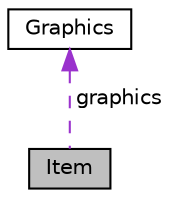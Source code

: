 digraph "Item"
{
 // LATEX_PDF_SIZE
  edge [fontname="Helvetica",fontsize="10",labelfontname="Helvetica",labelfontsize="10"];
  node [fontname="Helvetica",fontsize="10",shape=record];
  Node1 [label="Item",height=0.2,width=0.4,color="black", fillcolor="grey75", style="filled", fontcolor="black",tooltip="Item header file."];
  Node2 -> Node1 [dir="back",color="darkorchid3",fontsize="10",style="dashed",label=" graphics" ,fontname="Helvetica"];
  Node2 [label="Graphics",height=0.2,width=0.4,color="black", fillcolor="white", style="filled",URL="$classGraphics.html",tooltip=" "];
}
